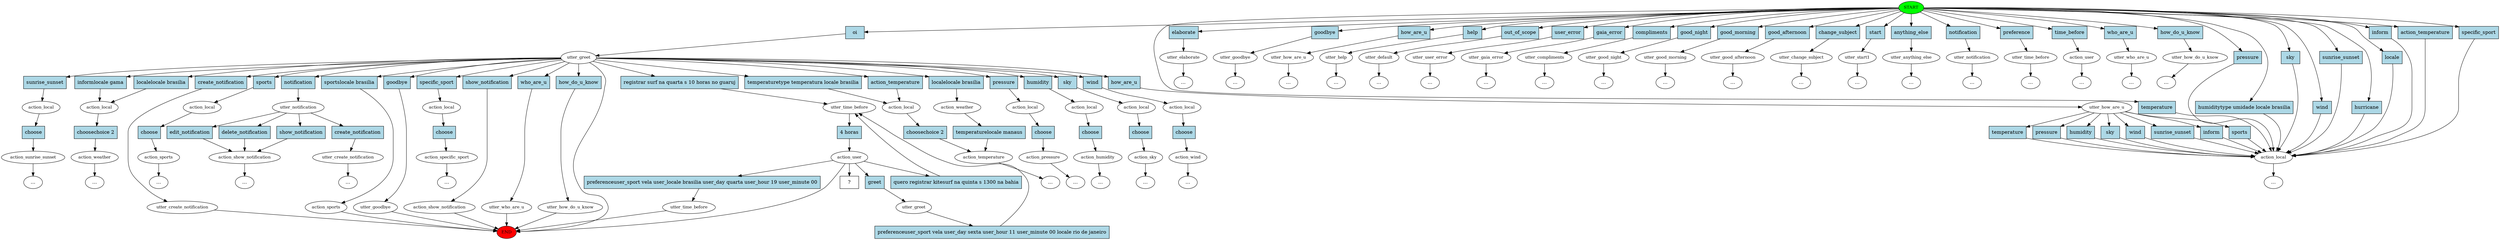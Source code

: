 digraph  {
0 [class="start active", fillcolor=green, fontsize=12, label=START, style=filled];
"-1" [class=end, fillcolor=red, fontsize=12, label=END, style=filled];
1 [class=active, fontsize=12, label=utter_greet];
2 [class="", fontsize=12, label=utter_how_are_u];
3 [class="", fontsize=12, label=action_local];
6 [class="", fontsize=12, label=action_local];
7 [class="", fontsize=12, label=action_temperature];
13 [class="", fontsize=12, label=action_local];
14 [class="", fontsize=12, label=action_pressure];
"-8" [class=ellipsis, label="..."];
17 [class="", fontsize=12, label=action_local];
18 [class="", fontsize=12, label=action_humidity];
"-10" [class=ellipsis, label="..."];
27 [class="", fontsize=12, label=action_local];
28 [class="", fontsize=12, label=action_sky];
"-14" [class=ellipsis, label="..."];
30 [class="", fontsize=12, label=action_local];
31 [class="", fontsize=12, label=action_wind];
"-15" [class=ellipsis, label="..."];
38 [class="", fontsize=12, label=action_local];
39 [class="", fontsize=12, label=action_sunrise_sunset];
"-19" [class=ellipsis, label="..."];
45 [class="", fontsize=12, label=utter_elaborate];
47 [class="", fontsize=12, label=action_local];
48 [class="", fontsize=12, label=action_weather];
"-26" [class=ellipsis, label="..."];
58 [class="", fontsize=12, label=utter_goodbye];
"-30" [class=ellipsis, label="..."];
59 [class="", fontsize=12, label=utter_how_are_u];
"-31" [class=ellipsis, label="..."];
60 [class="", fontsize=12, label=utter_help];
"-32" [class=ellipsis, label="..."];
62 [class="", fontsize=12, label=utter_default];
"-34" [class=ellipsis, label="..."];
63 [class="", fontsize=12, label=utter_user_error];
"-35" [class=ellipsis, label="..."];
64 [class="", fontsize=12, label=utter_gaia_error];
"-36" [class=ellipsis, label="..."];
65 [class="", fontsize=12, label=utter_compliments];
"-37" [class=ellipsis, label="..."];
67 [class="", fontsize=12, label=utter_goodbye];
69 [class="", fontsize=12, label=utter_good_night];
70 [class="", fontsize=12, label=utter_good_morning];
72 [class="", fontsize=12, label=utter_good_afternoon];
73 [class="", fontsize=12, label=utter_change_subject];
"-42" [class=ellipsis, label="..."];
74 [class="", fontsize=12, label=utter_start1];
75 [class="", fontsize=12, label=utter_anything_else];
"-44" [class=ellipsis, label="..."];
82 [class="", fontsize=12, label=action_local];
83 [class="", fontsize=12, label=action_sports];
84 [class="", fontsize=12, label=utter_notification];
86 [class="", fontsize=12, label=utter_notification];
87 [class="", fontsize=12, label=action_show_notification];
89 [class="", fontsize=12, label=action_show_notification];
"-52" [class=ellipsis, label="..."];
98 [class="", fontsize=12, label=utter_create_notification];
"-53" [class=ellipsis, label="..."];
100 [class="", fontsize=12, label=utter_create_notification];
"-54" [class=ellipsis, label="..."];
"-58" [class=ellipsis, label="..."];
107 [class="", fontsize=12, label=action_weather];
"-60" [class=ellipsis, label="..."];
113 [class="", fontsize=12, label=action_sports];
118 [class="", fontsize=12, label=action_local];
119 [class="", fontsize=12, label=action_specific_sport];
"-66" [class=ellipsis, label="..."];
132 [class="", fontsize=12, label=utter_time_before];
135 [class=active, fontsize=12, label=utter_time_before];
136 [class=active, fontsize=12, label=action_user];
139 [class="", fontsize=12, label=utter_time_before];
145 [class="", fontsize=12, label=utter_greet];
"-69" [class=ellipsis, label="..."];
165 [class="", fontsize=12, label=action_user];
"-70" [class=ellipsis, label="..."];
"-76" [class=ellipsis, label="..."];
"-77" [class=ellipsis, label="..."];
"-78" [class=ellipsis, label="..."];
"-79" [class=ellipsis, label="..."];
"-80" [class=ellipsis, label="..."];
"-81" [class=ellipsis, label="..."];
188 [class="", fontsize=12, label=utter_who_are_u];
"-82" [class=ellipsis, label="..."];
190 [class="", fontsize=12, label=utter_who_are_u];
191 [class="", fontsize=12, label=utter_how_do_u_know];
"-83" [class=ellipsis, label="..."];
193 [class="", fontsize=12, label=utter_how_do_u_know];
199 [class="intent dashed active", label="  ?  ", shape=rect];
200 [class="intent active", fillcolor=lightblue, label=oi, shape=rect, style=filled];
201 [class=intent, fillcolor=lightblue, label=elaborate, shape=rect, style=filled];
202 [class=intent, fillcolor=lightblue, label=goodbye, shape=rect, style=filled];
203 [class=intent, fillcolor=lightblue, label=how_are_u, shape=rect, style=filled];
204 [class=intent, fillcolor=lightblue, label=help, shape=rect, style=filled];
205 [class=intent, fillcolor=lightblue, label=out_of_scope, shape=rect, style=filled];
206 [class=intent, fillcolor=lightblue, label=user_error, shape=rect, style=filled];
207 [class=intent, fillcolor=lightblue, label=gaia_error, shape=rect, style=filled];
208 [class=intent, fillcolor=lightblue, label=compliments, shape=rect, style=filled];
209 [class=intent, fillcolor=lightblue, label=good_night, shape=rect, style=filled];
210 [class=intent, fillcolor=lightblue, label=good_morning, shape=rect, style=filled];
211 [class=intent, fillcolor=lightblue, label=good_afternoon, shape=rect, style=filled];
212 [class=intent, fillcolor=lightblue, label=change_subject, shape=rect, style=filled];
213 [class=intent, fillcolor=lightblue, label=start, shape=rect, style=filled];
214 [class=intent, fillcolor=lightblue, label=anything_else, shape=rect, style=filled];
215 [class=intent, fillcolor=lightblue, label=notification, shape=rect, style=filled];
216 [class=intent, fillcolor=lightblue, label=preference, shape=rect, style=filled];
217 [class=intent, fillcolor=lightblue, label=time_before, shape=rect, style=filled];
218 [class=intent, fillcolor=lightblue, label=who_are_u, shape=rect, style=filled];
219 [class=intent, fillcolor=lightblue, label=how_do_u_know, shape=rect, style=filled];
220 [class=intent, fillcolor=lightblue, label=temperature, shape=rect, style=filled];
221 [class=intent, fillcolor=lightblue, label=pressure, shape=rect, style=filled];
222 [class=intent, fillcolor=lightblue, label="humiditytype umidade locale brasilia", shape=rect, style=filled];
223 [class=intent, fillcolor=lightblue, label=sky, shape=rect, style=filled];
224 [class=intent, fillcolor=lightblue, label=wind, shape=rect, style=filled];
225 [class=intent, fillcolor=lightblue, label=sunrise_sunset, shape=rect, style=filled];
226 [class=intent, fillcolor=lightblue, label=hurricane, shape=rect, style=filled];
227 [class=intent, fillcolor=lightblue, label=locale, shape=rect, style=filled];
228 [class=intent, fillcolor=lightblue, label=inform, shape=rect, style=filled];
229 [class=intent, fillcolor=lightblue, label=action_temperature, shape=rect, style=filled];
230 [class=intent, fillcolor=lightblue, label=specific_sport, shape=rect, style=filled];
231 [class=intent, fillcolor=lightblue, label=how_are_u, shape=rect, style=filled];
232 [class=intent, fillcolor=lightblue, label="temperaturetype temperatura locale brasilia", shape=rect, style=filled];
233 [class=intent, fillcolor=lightblue, label=action_temperature, shape=rect, style=filled];
234 [class=intent, fillcolor=lightblue, label=pressure, shape=rect, style=filled];
235 [class=intent, fillcolor=lightblue, label=humidity, shape=rect, style=filled];
236 [class=intent, fillcolor=lightblue, label=sky, shape=rect, style=filled];
237 [class=intent, fillcolor=lightblue, label=wind, shape=rect, style=filled];
238 [class=intent, fillcolor=lightblue, label=sunrise_sunset, shape=rect, style=filled];
239 [class=intent, fillcolor=lightblue, label="informlocale gama", shape=rect, style=filled];
240 [class=intent, fillcolor=lightblue, label="localelocale brasilia", shape=rect, style=filled];
241 [class=intent, fillcolor=lightblue, label=goodbye, shape=rect, style=filled];
242 [class=intent, fillcolor=lightblue, label=sports, shape=rect, style=filled];
243 [class=intent, fillcolor=lightblue, label=notification, shape=rect, style=filled];
244 [class=intent, fillcolor=lightblue, label=show_notification, shape=rect, style=filled];
245 [class=intent, fillcolor=lightblue, label=create_notification, shape=rect, style=filled];
246 [class=intent, fillcolor=lightblue, label="localelocale brasilia", shape=rect, style=filled];
247 [class=intent, fillcolor=lightblue, label="sportslocale brasilia", shape=rect, style=filled];
248 [class=intent, fillcolor=lightblue, label=specific_sport, shape=rect, style=filled];
249 [class="intent active", fillcolor=lightblue, label="registrar surf na quarta s 10 horas no guaruj", shape=rect, style=filled];
250 [class=intent, fillcolor=lightblue, label=who_are_u, shape=rect, style=filled];
251 [class=intent, fillcolor=lightblue, label=how_do_u_know, shape=rect, style=filled];
252 [class=intent, fillcolor=lightblue, label=temperature, shape=rect, style=filled];
253 [class=intent, fillcolor=lightblue, label=pressure, shape=rect, style=filled];
254 [class=intent, fillcolor=lightblue, label=humidity, shape=rect, style=filled];
255 [class=intent, fillcolor=lightblue, label=sky, shape=rect, style=filled];
256 [class=intent, fillcolor=lightblue, label=wind, shape=rect, style=filled];
257 [class=intent, fillcolor=lightblue, label=sunrise_sunset, shape=rect, style=filled];
258 [class=intent, fillcolor=lightblue, label=inform, shape=rect, style=filled];
259 [class=intent, fillcolor=lightblue, label=sports, shape=rect, style=filled];
260 [class=intent, fillcolor=lightblue, label="choosechoice 2", shape=rect, style=filled];
261 [class=intent, fillcolor=lightblue, label=choose, shape=rect, style=filled];
262 [class=intent, fillcolor=lightblue, label=choose, shape=rect, style=filled];
263 [class=intent, fillcolor=lightblue, label=choose, shape=rect, style=filled];
264 [class=intent, fillcolor=lightblue, label=choose, shape=rect, style=filled];
265 [class=intent, fillcolor=lightblue, label=choose, shape=rect, style=filled];
266 [class=intent, fillcolor=lightblue, label="choosechoice 2", shape=rect, style=filled];
267 [class=intent, fillcolor=lightblue, label=choose, shape=rect, style=filled];
268 [class=intent, fillcolor=lightblue, label=show_notification, shape=rect, style=filled];
269 [class=intent, fillcolor=lightblue, label=edit_notification, shape=rect, style=filled];
270 [class=intent, fillcolor=lightblue, label=delete_notification, shape=rect, style=filled];
271 [class=intent, fillcolor=lightblue, label=create_notification, shape=rect, style=filled];
272 [class=intent, fillcolor=lightblue, label="temperaturelocale manaus", shape=rect, style=filled];
273 [class=intent, fillcolor=lightblue, label=choose, shape=rect, style=filled];
274 [class="intent active", fillcolor=lightblue, label="4 horas", shape=rect, style=filled];
275 [class="intent active", fillcolor=lightblue, label="quero registrar kitesurf na quinta s 1300 na bahia", shape=rect, style=filled];
276 [class=intent, fillcolor=lightblue, label="preferenceuser_sport vela user_locale brasilia user_day quarta user_hour 19 user_minute 00", shape=rect, style=filled];
277 [class=intent, fillcolor=lightblue, label=greet, shape=rect, style=filled];
278 [class=intent, fillcolor=lightblue, label="preferenceuser_sport vela user_day sexta user_hour 11 user_minute 00 locale rio de janeiro", shape=rect, style=filled];
0 -> 200  [class=active, key=0];
0 -> 201  [class="", key=0];
0 -> 202  [class="", key=0];
0 -> 203  [class="", key=0];
0 -> 204  [class="", key=0];
0 -> 205  [class="", key=0];
0 -> 206  [class="", key=0];
0 -> 207  [class="", key=0];
0 -> 208  [class="", key=0];
0 -> 209  [class="", key=0];
0 -> 210  [class="", key=0];
0 -> 211  [class="", key=0];
0 -> 212  [class="", key=0];
0 -> 213  [class="", key=0];
0 -> 214  [class="", key=0];
0 -> 215  [class="", key=0];
0 -> 216  [class="", key=0];
0 -> 217  [class="", key=0];
0 -> 218  [class="", key=0];
0 -> 219  [class="", key=0];
0 -> 220  [class="", key=0];
0 -> 221  [class="", key=0];
0 -> 222  [class="", key=0];
0 -> 223  [class="", key=0];
0 -> 224  [class="", key=0];
0 -> 225  [class="", key=0];
0 -> 226  [class="", key=0];
0 -> 227  [class="", key=0];
0 -> 228  [class="", key=0];
0 -> 229  [class="", key=0];
0 -> 230  [class="", key=0];
1 -> "-1"  [class="", key=NONE, label=""];
1 -> 231  [class="", key=0];
1 -> 232  [class="", key=0];
1 -> 233  [class="", key=0];
1 -> 234  [class="", key=0];
1 -> 235  [class="", key=0];
1 -> 236  [class="", key=0];
1 -> 237  [class="", key=0];
1 -> 238  [class="", key=0];
1 -> 239  [class="", key=0];
1 -> 240  [class="", key=0];
1 -> 241  [class="", key=0];
1 -> 242  [class="", key=0];
1 -> 243  [class="", key=0];
1 -> 244  [class="", key=0];
1 -> 245  [class="", key=0];
1 -> 246  [class="", key=0];
1 -> 247  [class="", key=0];
1 -> 248  [class="", key=0];
1 -> 249  [class=active, key=0];
1 -> 250  [class="", key=0];
1 -> 251  [class="", key=0];
2 -> 252  [class="", key=0];
2 -> 253  [class="", key=0];
2 -> 254  [class="", key=0];
2 -> 255  [class="", key=0];
2 -> 256  [class="", key=0];
2 -> 257  [class="", key=0];
2 -> 258  [class="", key=0];
2 -> 259  [class="", key=0];
3 -> "-80"  [class="", key=NONE, label=""];
6 -> 260  [class="", key=0];
7 -> "-60"  [class="", key=NONE, label=""];
13 -> 261  [class="", key=0];
14 -> "-8"  [class="", key=NONE, label=""];
17 -> 262  [class="", key=0];
18 -> "-10"  [class="", key=NONE, label=""];
27 -> 263  [class="", key=0];
28 -> "-14"  [class="", key=NONE, label=""];
30 -> 264  [class="", key=0];
31 -> "-15"  [class="", key=NONE, label=""];
38 -> 265  [class="", key=0];
39 -> "-19"  [class="", key=NONE, label=""];
45 -> "-26"  [class="", key=NONE, label=""];
47 -> 266  [class="", key=0];
48 -> "-66"  [class="", key=NONE, label=""];
58 -> "-30"  [class="", key=NONE, label=""];
59 -> "-31"  [class="", key=NONE, label=""];
60 -> "-32"  [class="", key=NONE, label=""];
62 -> "-34"  [class="", key=NONE, label=""];
63 -> "-35"  [class="", key=NONE, label=""];
64 -> "-36"  [class="", key=NONE, label=""];
65 -> "-37"  [class="", key=NONE, label=""];
67 -> "-1"  [class="", key=NONE, label=""];
69 -> "-78"  [class="", key=NONE, label=""];
70 -> "-76"  [class="", key=NONE, label=""];
72 -> "-79"  [class="", key=NONE, label=""];
73 -> "-42"  [class="", key=NONE, label=""];
74 -> "-54"  [class="", key=NONE, label=""];
75 -> "-44"  [class="", key=NONE, label=""];
82 -> 267  [class="", key=0];
83 -> "-77"  [class="", key=NONE, label=""];
84 -> "-58"  [class="", key=NONE, label=""];
86 -> 268  [class="", key=0];
86 -> 269  [class="", key=0];
86 -> 270  [class="", key=0];
86 -> 271  [class="", key=0];
87 -> "-52"  [class="", key=NONE, label=""];
89 -> "-1"  [class="", key=NONE, label=""];
98 -> "-53"  [class="", key=NONE, label=""];
100 -> "-1"  [class="", key=NONE, label=""];
107 -> 272  [class="", key=0];
113 -> "-1"  [class="", key=NONE, label=""];
118 -> 273  [class="", key=0];
119 -> "-81"  [class="", key=NONE, label=""];
132 -> "-69"  [class="", key=NONE, label=""];
135 -> 274  [class=active, key=0];
136 -> "-1"  [class="", key=NONE, label=""];
136 -> 199  [class=active, key=NONE, label=""];
136 -> 275  [class=active, key=0];
136 -> 276  [class="", key=0];
136 -> 277  [class="", key=0];
139 -> "-1"  [class="", key=NONE, label=""];
145 -> 278  [class="", key=0];
165 -> "-70"  [class="", key=NONE, label=""];
188 -> "-82"  [class="", key=NONE, label=""];
190 -> "-1"  [class="", key=NONE, label=""];
191 -> "-83"  [class="", key=NONE, label=""];
193 -> "-1"  [class="", key=NONE, label=""];
200 -> 1  [class=active, key=0];
201 -> 45  [class="", key=0];
202 -> 58  [class="", key=0];
203 -> 59  [class="", key=0];
204 -> 60  [class="", key=0];
205 -> 62  [class="", key=0];
206 -> 63  [class="", key=0];
207 -> 64  [class="", key=0];
208 -> 65  [class="", key=0];
209 -> 69  [class="", key=0];
210 -> 70  [class="", key=0];
211 -> 72  [class="", key=0];
212 -> 73  [class="", key=0];
213 -> 74  [class="", key=0];
214 -> 75  [class="", key=0];
215 -> 84  [class="", key=0];
216 -> 132  [class="", key=0];
217 -> 165  [class="", key=0];
218 -> 188  [class="", key=0];
219 -> 191  [class="", key=0];
220 -> 3  [class="", key=0];
221 -> 3  [class="", key=0];
222 -> 3  [class="", key=0];
223 -> 3  [class="", key=0];
224 -> 3  [class="", key=0];
225 -> 3  [class="", key=0];
226 -> 3  [class="", key=0];
227 -> 3  [class="", key=0];
228 -> 3  [class="", key=0];
229 -> 3  [class="", key=0];
230 -> 3  [class="", key=0];
231 -> 2  [class="", key=0];
232 -> 6  [class="", key=0];
233 -> 6  [class="", key=0];
234 -> 13  [class="", key=0];
235 -> 17  [class="", key=0];
236 -> 27  [class="", key=0];
237 -> 30  [class="", key=0];
238 -> 38  [class="", key=0];
239 -> 47  [class="", key=0];
240 -> 47  [class="", key=0];
241 -> 67  [class="", key=0];
242 -> 82  [class="", key=0];
243 -> 86  [class="", key=0];
244 -> 89  [class="", key=0];
245 -> 100  [class="", key=0];
246 -> 107  [class="", key=0];
247 -> 113  [class="", key=0];
248 -> 118  [class="", key=0];
249 -> 135  [class=active, key=0];
250 -> 190  [class="", key=0];
251 -> 193  [class="", key=0];
252 -> 3  [class="", key=0];
253 -> 3  [class="", key=0];
254 -> 3  [class="", key=0];
255 -> 3  [class="", key=0];
256 -> 3  [class="", key=0];
257 -> 3  [class="", key=0];
258 -> 3  [class="", key=0];
259 -> 3  [class="", key=0];
260 -> 7  [class="", key=0];
261 -> 14  [class="", key=0];
262 -> 18  [class="", key=0];
263 -> 28  [class="", key=0];
264 -> 31  [class="", key=0];
265 -> 39  [class="", key=0];
266 -> 48  [class="", key=0];
267 -> 83  [class="", key=0];
268 -> 87  [class="", key=0];
269 -> 87  [class="", key=0];
270 -> 87  [class="", key=0];
271 -> 98  [class="", key=0];
272 -> 7  [class="", key=0];
273 -> 119  [class="", key=0];
274 -> 136  [class=active, key=0];
275 -> 135  [class=active, key=0];
276 -> 139  [class="", key=0];
277 -> 145  [class="", key=0];
278 -> 135  [class="", key=0];
}
